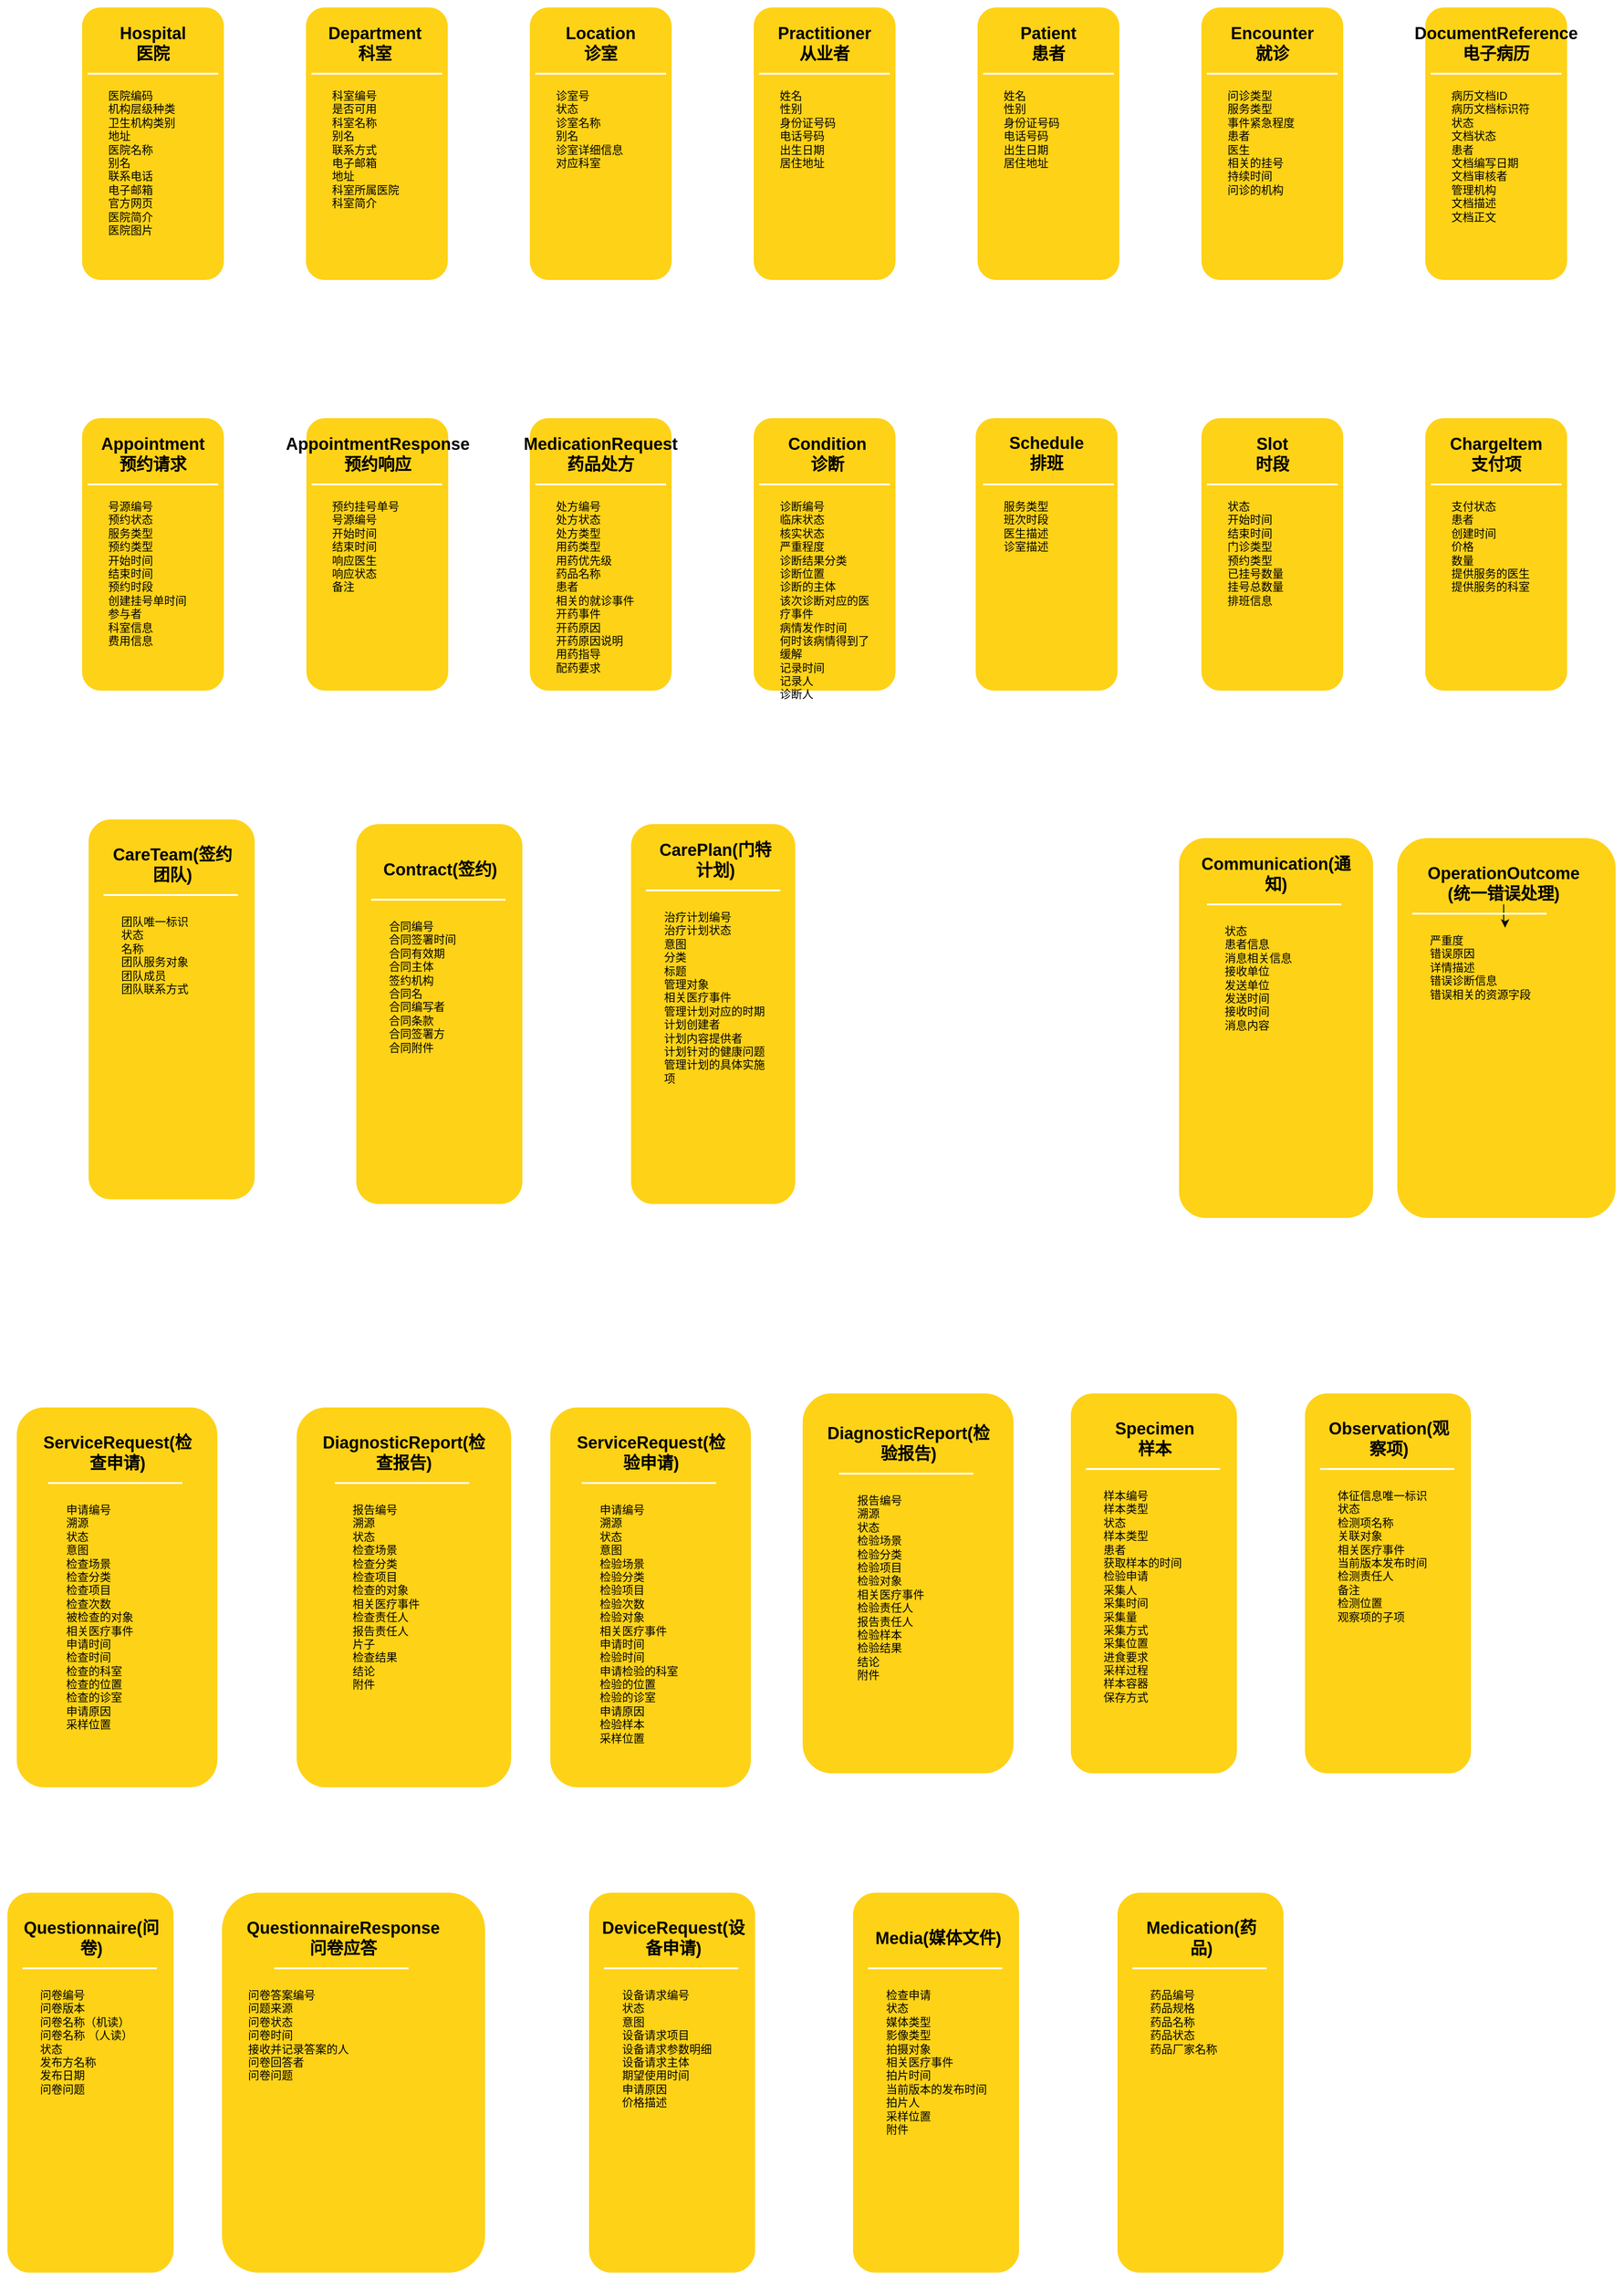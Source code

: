 <mxfile version="15.2.1" type="github">
  <diagram name="Page-1" id="12e1b939-464a-85fe-373e-61e167be1490">
    <mxGraphModel dx="5816.5" dy="1986" grid="1" gridSize="10" guides="1" tooltips="1" connect="1" arrows="1" fold="1" page="1" pageScale="1.5" pageWidth="1169" pageHeight="826" background="none" math="0" shadow="0">
      <root>
        <mxCell id="0" />
        <mxCell id="1" parent="0" />
        <mxCell id="60da8b9f42644d3a-2" value="" style="whiteSpace=wrap;html=1;rounded=1;shadow=0;strokeWidth=8;fontSize=20;align=center;fillColor=#FED217;strokeColor=#FFFFFF;" parent="1" vertex="1">
          <mxGeometry x="1040" y="80" width="160" height="300" as="geometry" />
        </mxCell>
        <mxCell id="60da8b9f42644d3a-3" value="Patient&lt;br&gt;患者" style="text;html=1;strokeColor=none;fillColor=none;align=center;verticalAlign=middle;whiteSpace=wrap;rounded=0;shadow=0;fontSize=18;fontColor=#000000;fontStyle=1" parent="1" vertex="1">
          <mxGeometry x="1050" y="100" width="140" height="45" as="geometry" />
        </mxCell>
        <mxCell id="60da8b9f42644d3a-4" value="姓名&lt;br style=&quot;font-size: 12px;&quot;&gt;性别&lt;br style=&quot;font-size: 12px;&quot;&gt;身份证号码&lt;br style=&quot;font-size: 12px;&quot;&gt;电话号码&lt;br style=&quot;font-size: 12px;&quot;&gt;出生日期&lt;br style=&quot;font-size: 12px;&quot;&gt;居住地址" style="text;html=1;strokeColor=none;fillColor=none;align=left;verticalAlign=top;whiteSpace=wrap;rounded=0;shadow=0;fontSize=12;fontColor=#000000;" parent="1" vertex="1">
          <mxGeometry x="1070" y="165" width="100" height="200" as="geometry" />
        </mxCell>
        <mxCell id="60da8b9f42644d3a-6" value="" style="line;strokeWidth=2;html=1;rounded=0;shadow=0;fontSize=27;align=center;fillColor=none;strokeColor=#FFFFFF;" parent="1" vertex="1">
          <mxGeometry x="1050" y="150" width="140" height="10" as="geometry" />
        </mxCell>
        <mxCell id="zRFbJm7S1wxy6Lh3OuT4-10" value="" style="whiteSpace=wrap;html=1;rounded=1;shadow=0;strokeWidth=8;fontSize=20;align=center;fillColor=#FED217;strokeColor=#FFFFFF;" vertex="1" parent="1">
          <mxGeometry x="800" y="80" width="160" height="300" as="geometry" />
        </mxCell>
        <mxCell id="zRFbJm7S1wxy6Lh3OuT4-12" value="Practitioner&lt;br&gt;从业者" style="text;html=1;strokeColor=none;fillColor=none;align=center;verticalAlign=middle;whiteSpace=wrap;rounded=0;shadow=0;fontSize=18;fontColor=#000000;fontStyle=1" vertex="1" parent="1">
          <mxGeometry x="810" y="100" width="140" height="45" as="geometry" />
        </mxCell>
        <mxCell id="zRFbJm7S1wxy6Lh3OuT4-13" value="姓名&lt;br style=&quot;font-size: 12px;&quot;&gt;性别&lt;br style=&quot;font-size: 12px;&quot;&gt;身份证号码&lt;br style=&quot;font-size: 12px;&quot;&gt;电话号码&lt;br style=&quot;font-size: 12px;&quot;&gt;出生日期&lt;br style=&quot;font-size: 12px;&quot;&gt;居住地址" style="text;html=1;strokeColor=none;fillColor=none;align=left;verticalAlign=top;whiteSpace=wrap;rounded=0;shadow=0;fontSize=12;fontColor=#000000;" vertex="1" parent="1">
          <mxGeometry x="830" y="165" width="100" height="200" as="geometry" />
        </mxCell>
        <mxCell id="zRFbJm7S1wxy6Lh3OuT4-14" value="" style="line;strokeWidth=2;html=1;rounded=0;shadow=0;fontSize=27;align=center;fillColor=none;strokeColor=#FFFFFF;" vertex="1" parent="1">
          <mxGeometry x="810" y="150" width="140" height="10" as="geometry" />
        </mxCell>
        <mxCell id="zRFbJm7S1wxy6Lh3OuT4-16" value="" style="whiteSpace=wrap;html=1;rounded=1;shadow=0;strokeWidth=8;fontSize=20;align=center;fillColor=#FED217;strokeColor=#FFFFFF;" vertex="1" parent="1">
          <mxGeometry x="1280" y="80" width="160" height="300" as="geometry" />
        </mxCell>
        <mxCell id="zRFbJm7S1wxy6Lh3OuT4-18" value="Encounter&lt;br&gt;就诊" style="text;html=1;strokeColor=none;fillColor=none;align=center;verticalAlign=middle;whiteSpace=wrap;rounded=0;shadow=0;fontSize=18;fontColor=#000000;fontStyle=1" vertex="1" parent="1">
          <mxGeometry x="1290" y="100" width="140" height="45" as="geometry" />
        </mxCell>
        <mxCell id="zRFbJm7S1wxy6Lh3OuT4-19" value="问诊类型&lt;br style=&quot;font-size: 12px;&quot;&gt;服务类型&lt;br style=&quot;font-size: 12px;&quot;&gt;事件紧急程度&lt;br style=&quot;font-size: 12px;&quot;&gt;患者&lt;br style=&quot;font-size: 12px;&quot;&gt;医生&lt;br style=&quot;font-size: 12px;&quot;&gt;相关的挂号&lt;br style=&quot;font-size: 12px;&quot;&gt;持续时间&lt;br style=&quot;font-size: 12px;&quot;&gt;问诊的机构" style="text;html=1;strokeColor=none;fillColor=none;align=left;verticalAlign=top;whiteSpace=wrap;rounded=0;shadow=0;fontSize=12;fontColor=#000000;" vertex="1" parent="1">
          <mxGeometry x="1310" y="165" width="100" height="200" as="geometry" />
        </mxCell>
        <mxCell id="zRFbJm7S1wxy6Lh3OuT4-20" value="" style="line;strokeWidth=2;html=1;rounded=0;shadow=0;fontSize=27;align=center;fillColor=none;strokeColor=#FFFFFF;" vertex="1" parent="1">
          <mxGeometry x="1290" y="150" width="140" height="10" as="geometry" />
        </mxCell>
        <mxCell id="zRFbJm7S1wxy6Lh3OuT4-21" value="" style="whiteSpace=wrap;html=1;rounded=1;shadow=0;strokeWidth=8;fontSize=20;align=center;fillColor=#FED217;strokeColor=#FFFFFF;" vertex="1" parent="1">
          <mxGeometry x="560" y="520" width="160" height="300" as="geometry" />
        </mxCell>
        <mxCell id="zRFbJm7S1wxy6Lh3OuT4-23" value="MedicationRequest&lt;br&gt;药品处方" style="text;html=1;strokeColor=none;fillColor=none;align=center;verticalAlign=middle;whiteSpace=wrap;rounded=0;shadow=0;fontSize=18;fontColor=#000000;fontStyle=1" vertex="1" parent="1">
          <mxGeometry x="570" y="540" width="140" height="45" as="geometry" />
        </mxCell>
        <mxCell id="zRFbJm7S1wxy6Lh3OuT4-24" value="处方编号&lt;br style=&quot;font-size: 12px;&quot;&gt;处方状态&lt;br style=&quot;font-size: 12px;&quot;&gt;处方类型&lt;br style=&quot;font-size: 12px;&quot;&gt;用药类型&lt;br style=&quot;font-size: 12px;&quot;&gt;用药优先级&lt;br style=&quot;font-size: 12px;&quot;&gt;药品名称&lt;br style=&quot;font-size: 12px;&quot;&gt;患者&lt;br style=&quot;font-size: 12px;&quot;&gt;相关的就诊事件&lt;br style=&quot;font-size: 12px;&quot;&gt;开药事件&lt;br style=&quot;font-size: 12px;&quot;&gt;开药原因&lt;br style=&quot;font-size: 12px;&quot;&gt;开药原因说明&lt;br style=&quot;font-size: 12px;&quot;&gt;用药指导&lt;br style=&quot;font-size: 12px;&quot;&gt;配药要求" style="text;html=1;strokeColor=none;fillColor=none;align=left;verticalAlign=top;whiteSpace=wrap;rounded=0;shadow=0;fontSize=12;fontColor=#000000;" vertex="1" parent="1">
          <mxGeometry x="590" y="605" width="100" height="200" as="geometry" />
        </mxCell>
        <mxCell id="zRFbJm7S1wxy6Lh3OuT4-25" value="" style="line;strokeWidth=2;html=1;rounded=0;shadow=0;fontSize=27;align=center;fillColor=none;strokeColor=#FFFFFF;" vertex="1" parent="1">
          <mxGeometry x="570" y="590" width="140" height="10" as="geometry" />
        </mxCell>
        <mxCell id="to4YBNBlUao-IPn_FhuO-3" value="" style="whiteSpace=wrap;html=1;rounded=1;shadow=0;strokeWidth=8;fontSize=20;align=center;fillColor=#FED217;strokeColor=#FFFFFF;" vertex="1" parent="1">
          <mxGeometry x="80" y="520" width="160" height="300" as="geometry" />
        </mxCell>
        <mxCell id="zRFbJm7S1wxy6Lh3OuT4-26" value="" style="whiteSpace=wrap;html=1;rounded=1;shadow=0;strokeWidth=8;fontSize=20;align=center;fillColor=#FED217;strokeColor=#FFFFFF;" vertex="1" parent="1">
          <mxGeometry x="1038" y="520" width="160" height="300" as="geometry" />
        </mxCell>
        <mxCell id="to4YBNBlUao-IPn_FhuO-5" value="Appointment&lt;br&gt;预约请求" style="text;html=1;strokeColor=none;fillColor=none;align=center;verticalAlign=middle;whiteSpace=wrap;rounded=0;shadow=0;fontSize=18;fontColor=#000000;fontStyle=1" vertex="1" parent="1">
          <mxGeometry x="90" y="540" width="140" height="45" as="geometry" />
        </mxCell>
        <mxCell id="zRFbJm7S1wxy6Lh3OuT4-28" value="Schedule&lt;br style=&quot;font-size: 18px;&quot;&gt;排班" style="text;html=1;strokeColor=none;fillColor=none;align=center;verticalAlign=middle;whiteSpace=wrap;rounded=0;shadow=0;fontSize=18;fontColor=#000000;fontStyle=1" vertex="1" parent="1">
          <mxGeometry x="1048" y="539" width="140" height="45" as="geometry" />
        </mxCell>
        <mxCell id="to4YBNBlUao-IPn_FhuO-6" value="&lt;div style=&quot;font-size: 12px;&quot;&gt;号源编号&lt;/div&gt;&lt;div style=&quot;font-size: 12px;&quot;&gt;预约状态&lt;/div&gt;&lt;div style=&quot;font-size: 12px;&quot;&gt;服务类型&lt;/div&gt;&lt;div style=&quot;font-size: 12px;&quot;&gt;预约类型&lt;/div&gt;&lt;div style=&quot;font-size: 12px;&quot;&gt;开始时间&lt;/div&gt;&lt;div style=&quot;font-size: 12px;&quot;&gt;结束时间&lt;/div&gt;&lt;div style=&quot;font-size: 12px;&quot;&gt;预约时段&lt;/div&gt;&lt;div style=&quot;font-size: 12px;&quot;&gt;创建挂号单时间&lt;/div&gt;&lt;div style=&quot;font-size: 12px;&quot;&gt;参与者&lt;/div&gt;&lt;div style=&quot;font-size: 12px;&quot;&gt;科室信息&lt;/div&gt;&lt;div style=&quot;font-size: 12px;&quot;&gt;费用信息&lt;/div&gt;" style="text;html=1;strokeColor=none;fillColor=none;align=left;verticalAlign=top;whiteSpace=wrap;rounded=0;shadow=0;fontSize=12;fontColor=#000000;" vertex="1" parent="1">
          <mxGeometry x="110" y="605" width="100" height="200" as="geometry" />
        </mxCell>
        <mxCell id="zRFbJm7S1wxy6Lh3OuT4-29" value="服务类型&lt;br style=&quot;font-size: 12px;&quot;&gt;班次时段&lt;br style=&quot;font-size: 12px;&quot;&gt;医生描述&lt;br style=&quot;font-size: 12px;&quot;&gt;诊室描述" style="text;html=1;strokeColor=none;fillColor=none;align=left;verticalAlign=top;whiteSpace=wrap;rounded=0;shadow=0;fontSize=12;fontColor=#000000;" vertex="1" parent="1">
          <mxGeometry x="1070" y="605" width="100" height="200" as="geometry" />
        </mxCell>
        <mxCell id="to4YBNBlUao-IPn_FhuO-7" value="" style="line;strokeWidth=2;html=1;rounded=0;shadow=0;fontSize=27;align=center;fillColor=none;strokeColor=#FFFFFF;" vertex="1" parent="1">
          <mxGeometry x="90" y="590" width="140" height="10" as="geometry" />
        </mxCell>
        <mxCell id="zRFbJm7S1wxy6Lh3OuT4-30" value="" style="line;strokeWidth=2;html=1;rounded=0;shadow=0;fontSize=27;align=center;fillColor=none;strokeColor=#FFFFFF;" vertex="1" parent="1">
          <mxGeometry x="1050" y="590" width="140" height="10" as="geometry" />
        </mxCell>
        <mxCell id="zRFbJm7S1wxy6Lh3OuT4-31" value="" style="whiteSpace=wrap;html=1;rounded=1;shadow=0;strokeWidth=8;fontSize=20;align=center;fillColor=#FED217;strokeColor=#FFFFFF;" vertex="1" parent="1">
          <mxGeometry x="1520" y="520" width="160" height="300" as="geometry" />
        </mxCell>
        <mxCell id="to4YBNBlUao-IPn_FhuO-16" value="" style="whiteSpace=wrap;html=1;rounded=1;shadow=0;strokeWidth=8;fontSize=20;align=center;fillColor=#FED217;strokeColor=#FFFFFF;" vertex="1" parent="1">
          <mxGeometry x="320.5" y="520" width="160" height="300" as="geometry" />
        </mxCell>
        <mxCell id="zRFbJm7S1wxy6Lh3OuT4-33" value="ChargeItem&lt;br&gt;支付项" style="text;html=1;strokeColor=none;fillColor=none;align=center;verticalAlign=middle;whiteSpace=wrap;rounded=0;shadow=0;fontSize=18;fontColor=#000000;fontStyle=1" vertex="1" parent="1">
          <mxGeometry x="1530" y="540" width="140" height="45" as="geometry" />
        </mxCell>
        <mxCell id="to4YBNBlUao-IPn_FhuO-18" value="AppointmentResponse&lt;br&gt;预约响应" style="text;html=1;strokeColor=none;fillColor=none;align=center;verticalAlign=middle;whiteSpace=wrap;rounded=0;shadow=0;fontSize=18;fontColor=#000000;fontStyle=1" vertex="1" parent="1">
          <mxGeometry x="330.5" y="540" width="140" height="45" as="geometry" />
        </mxCell>
        <mxCell id="zRFbJm7S1wxy6Lh3OuT4-34" value="支付状态&lt;br style=&quot;font-size: 12px;&quot;&gt;患者&lt;br style=&quot;font-size: 12px;&quot;&gt;创建时间&lt;br style=&quot;font-size: 12px;&quot;&gt;价格&lt;br style=&quot;font-size: 12px;&quot;&gt;数量&lt;br style=&quot;font-size: 12px;&quot;&gt;提供服务的医生&lt;br style=&quot;font-size: 12px;&quot;&gt;提供服务的科室" style="text;html=1;strokeColor=none;fillColor=none;align=left;verticalAlign=top;whiteSpace=wrap;rounded=0;shadow=0;fontSize=12;fontColor=#000000;" vertex="1" parent="1">
          <mxGeometry x="1550" y="605" width="100" height="200" as="geometry" />
        </mxCell>
        <mxCell id="to4YBNBlUao-IPn_FhuO-19" value="&lt;div style=&quot;font-size: 12px;&quot;&gt;预约挂号单号&lt;/div&gt;&lt;div style=&quot;font-size: 12px;&quot;&gt;号源编号&lt;/div&gt;&lt;div style=&quot;font-size: 12px;&quot;&gt;开始时间&lt;/div&gt;&lt;div style=&quot;font-size: 12px;&quot;&gt;结束时间&lt;/div&gt;&lt;div style=&quot;font-size: 12px;&quot;&gt;响应医生&lt;/div&gt;&lt;div style=&quot;font-size: 12px;&quot;&gt;响应状态&lt;/div&gt;&lt;div style=&quot;font-size: 12px;&quot;&gt;备注&lt;/div&gt;" style="text;html=1;strokeColor=none;fillColor=none;align=left;verticalAlign=top;whiteSpace=wrap;rounded=0;shadow=0;fontSize=12;fontColor=#000000;" vertex="1" parent="1">
          <mxGeometry x="350" y="605" width="100" height="200" as="geometry" />
        </mxCell>
        <mxCell id="zRFbJm7S1wxy6Lh3OuT4-35" value="" style="line;strokeWidth=2;html=1;rounded=0;shadow=0;fontSize=27;align=center;fillColor=none;strokeColor=#FFFFFF;" vertex="1" parent="1">
          <mxGeometry x="1530" y="590" width="140" height="10" as="geometry" />
        </mxCell>
        <mxCell id="to4YBNBlUao-IPn_FhuO-20" value="" style="line;strokeWidth=2;html=1;rounded=0;shadow=0;fontSize=27;align=center;fillColor=none;strokeColor=#FFFFFF;" vertex="1" parent="1">
          <mxGeometry x="330" y="590" width="140" height="10" as="geometry" />
        </mxCell>
        <mxCell id="zRFbJm7S1wxy6Lh3OuT4-36" value="" style="whiteSpace=wrap;html=1;rounded=1;shadow=0;strokeWidth=8;fontSize=20;align=center;fillColor=#FED217;strokeColor=#FFFFFF;" vertex="1" parent="1">
          <mxGeometry x="1280" y="520" width="160" height="300" as="geometry" />
        </mxCell>
        <mxCell id="to4YBNBlUao-IPn_FhuO-21" value="" style="whiteSpace=wrap;html=1;rounded=1;shadow=0;strokeWidth=8;fontSize=20;align=center;fillColor=#FED217;strokeColor=#FFFFFF;" vertex="1" parent="1">
          <mxGeometry x="668.5" y="955" width="184" height="415" as="geometry" />
        </mxCell>
        <mxCell id="zRFbJm7S1wxy6Lh3OuT4-38" value="Slot&lt;br style=&quot;font-size: 18px;&quot;&gt;时段" style="text;html=1;strokeColor=none;fillColor=none;align=center;verticalAlign=middle;whiteSpace=wrap;rounded=0;shadow=0;fontSize=18;fontColor=#000000;fontStyle=1" vertex="1" parent="1">
          <mxGeometry x="1290" y="540" width="140" height="45" as="geometry" />
        </mxCell>
        <mxCell id="to4YBNBlUao-IPn_FhuO-23" value="CarePlan(门特计划)" style="text;html=1;strokeColor=none;fillColor=none;align=center;verticalAlign=middle;whiteSpace=wrap;rounded=0;shadow=0;fontSize=18;fontColor=#000000;fontStyle=1" vertex="1" parent="1">
          <mxGeometry x="692.5" y="975" width="140" height="45" as="geometry" />
        </mxCell>
        <mxCell id="zRFbJm7S1wxy6Lh3OuT4-39" value="状态&lt;br style=&quot;font-size: 12px;&quot;&gt;开始时间&lt;br style=&quot;font-size: 12px;&quot;&gt;结束时间&lt;br style=&quot;font-size: 12px;&quot;&gt;门诊类型&lt;br style=&quot;font-size: 12px;&quot;&gt;预约类型&lt;br style=&quot;font-size: 12px;&quot;&gt;已挂号数量&lt;br style=&quot;font-size: 12px;&quot;&gt;挂号总数量&lt;br style=&quot;font-size: 12px;&quot;&gt;排班信息&lt;br style=&quot;font-size: 12px;&quot;&gt;" style="text;html=1;strokeColor=none;fillColor=none;align=left;verticalAlign=top;whiteSpace=wrap;rounded=0;shadow=0;fontSize=12;fontColor=#000000;" vertex="1" parent="1">
          <mxGeometry x="1310" y="605" width="100" height="200" as="geometry" />
        </mxCell>
        <mxCell id="to4YBNBlUao-IPn_FhuO-24" value="&lt;div style=&quot;font-size: 12px;&quot;&gt;治疗计划编号&lt;/div&gt;&lt;div style=&quot;font-size: 12px;&quot;&gt;治疗计划状态&lt;/div&gt;&lt;div style=&quot;font-size: 12px;&quot;&gt;意图&lt;/div&gt;&lt;div style=&quot;font-size: 12px;&quot;&gt;分类&lt;/div&gt;&lt;div style=&quot;font-size: 12px;&quot;&gt;标题&lt;/div&gt;&lt;div style=&quot;font-size: 12px;&quot;&gt;管理对象&lt;/div&gt;&lt;div style=&quot;font-size: 12px;&quot;&gt;相关医疗事件&lt;/div&gt;&lt;div style=&quot;font-size: 12px;&quot;&gt;管理计划对应的时期&lt;/div&gt;&lt;div style=&quot;font-size: 12px;&quot;&gt;计划创建者&lt;/div&gt;&lt;div style=&quot;font-size: 12px;&quot;&gt;计划内容提供者&lt;/div&gt;&lt;div style=&quot;font-size: 12px;&quot;&gt;计划针对的健康问题&lt;/div&gt;&lt;div style=&quot;font-size: 12px;&quot;&gt;管理计划的具体实施项&lt;/div&gt;&lt;div style=&quot;font-size: 12px;&quot;&gt;&lt;br style=&quot;font-size: 12px;&quot;&gt;&lt;/div&gt;" style="text;html=1;strokeColor=none;fillColor=none;align=left;verticalAlign=top;whiteSpace=wrap;rounded=0;shadow=0;fontSize=12;fontColor=#000000;" vertex="1" parent="1">
          <mxGeometry x="705.5" y="1045" width="110" height="300" as="geometry" />
        </mxCell>
        <mxCell id="zRFbJm7S1wxy6Lh3OuT4-40" value="" style="line;strokeWidth=2;html=1;rounded=0;shadow=0;fontSize=27;align=center;fillColor=none;strokeColor=#FFFFFF;" vertex="1" parent="1">
          <mxGeometry x="1290" y="590" width="140" height="10" as="geometry" />
        </mxCell>
        <mxCell id="to4YBNBlUao-IPn_FhuO-25" value="" style="line;strokeWidth=2;html=1;rounded=0;shadow=0;fontSize=27;align=center;fillColor=none;strokeColor=#FFFFFF;" vertex="1" parent="1">
          <mxGeometry x="688.5" y="1025" width="144" height="10" as="geometry" />
        </mxCell>
        <mxCell id="to4YBNBlUao-IPn_FhuO-26" value="" style="whiteSpace=wrap;html=1;rounded=1;shadow=0;strokeWidth=8;fontSize=20;align=center;fillColor=#FED217;strokeColor=#FFFFFF;" vertex="1" parent="1">
          <mxGeometry x="1256" y="970" width="216" height="415" as="geometry" />
        </mxCell>
        <mxCell id="to4YBNBlUao-IPn_FhuO-28" value="Communication(通知)" style="text;html=1;strokeColor=none;fillColor=none;align=center;verticalAlign=middle;whiteSpace=wrap;rounded=0;shadow=0;fontSize=18;fontColor=#000000;fontStyle=1" vertex="1" parent="1">
          <mxGeometry x="1294" y="990" width="140" height="45" as="geometry" />
        </mxCell>
        <mxCell id="to4YBNBlUao-IPn_FhuO-29" value="&lt;div style=&quot;font-size: 12px;&quot;&gt;状态&lt;/div&gt;&lt;div style=&quot;font-size: 12px;&quot;&gt;患者信息&lt;/div&gt;&lt;div style=&quot;font-size: 12px;&quot;&gt;消息相关信息&lt;/div&gt;&lt;div style=&quot;font-size: 12px;&quot;&gt;接收单位&lt;/div&gt;&lt;div style=&quot;font-size: 12px;&quot;&gt;发送单位&lt;/div&gt;&lt;div style=&quot;font-size: 12px;&quot;&gt;发送时间&lt;/div&gt;&lt;div style=&quot;font-size: 12px;&quot;&gt;接收时间&lt;/div&gt;&lt;div style=&quot;font-size: 12px;&quot;&gt;消息内容&lt;/div&gt;" style="text;html=1;strokeColor=none;fillColor=none;align=left;verticalAlign=top;whiteSpace=wrap;rounded=0;shadow=0;fontSize=12;fontColor=#000000;" vertex="1" parent="1">
          <mxGeometry x="1307" y="1060" width="110" height="300" as="geometry" />
        </mxCell>
        <mxCell id="to4YBNBlUao-IPn_FhuO-30" value="" style="line;strokeWidth=2;html=1;rounded=0;shadow=0;fontSize=27;align=center;fillColor=none;strokeColor=#FFFFFF;" vertex="1" parent="1">
          <mxGeometry x="1290" y="1040" width="144" height="10" as="geometry" />
        </mxCell>
        <mxCell id="zRFbJm7S1wxy6Lh3OuT4-61" value="" style="whiteSpace=wrap;html=1;rounded=1;shadow=0;strokeWidth=8;fontSize=20;align=center;fillColor=#FED217;strokeColor=#FFFFFF;" vertex="1" parent="1">
          <mxGeometry x="80" y="80" width="160" height="300" as="geometry" />
        </mxCell>
        <mxCell id="to4YBNBlUao-IPn_FhuO-31" value="" style="whiteSpace=wrap;html=1;rounded=1;shadow=0;strokeWidth=8;fontSize=20;align=center;fillColor=#FED217;strokeColor=#FFFFFF;" vertex="1" parent="1">
          <mxGeometry x="800" y="520" width="160" height="300" as="geometry" />
        </mxCell>
        <mxCell id="zRFbJm7S1wxy6Lh3OuT4-63" value="Hospital&lt;br&gt;医院" style="text;html=1;strokeColor=none;fillColor=none;align=center;verticalAlign=middle;whiteSpace=wrap;rounded=0;shadow=0;fontSize=18;fontColor=#000000;fontStyle=1" vertex="1" parent="1">
          <mxGeometry x="90" y="100" width="140" height="45" as="geometry" />
        </mxCell>
        <mxCell id="to4YBNBlUao-IPn_FhuO-33" value="Condition&lt;br style=&quot;font-size: 18px;&quot;&gt;诊断" style="text;html=1;strokeColor=none;fillColor=none;align=center;verticalAlign=middle;whiteSpace=wrap;rounded=0;shadow=0;fontSize=18;fontColor=#000000;fontStyle=1" vertex="1" parent="1">
          <mxGeometry x="813" y="540" width="140" height="45" as="geometry" />
        </mxCell>
        <mxCell id="zRFbJm7S1wxy6Lh3OuT4-64" value="医院编码&lt;br style=&quot;font-size: 12px;&quot;&gt;机构层级种类&lt;br style=&quot;font-size: 12px;&quot;&gt;卫生机构类别&lt;br style=&quot;font-size: 12px;&quot;&gt;地址&lt;br style=&quot;font-size: 12px;&quot;&gt;医院名称&lt;br style=&quot;font-size: 12px;&quot;&gt;别名&lt;br style=&quot;font-size: 12px;&quot;&gt;联系电话&lt;br style=&quot;font-size: 12px;&quot;&gt;电子邮箱&lt;br style=&quot;font-size: 12px;&quot;&gt;官方网页&lt;br style=&quot;font-size: 12px;&quot;&gt;医院简介&lt;br style=&quot;font-size: 12px;&quot;&gt;医院图片" style="text;html=1;strokeColor=none;fillColor=none;align=left;verticalAlign=top;whiteSpace=wrap;rounded=0;shadow=0;fontSize=12;fontColor=#000000;" vertex="1" parent="1">
          <mxGeometry x="110" y="165" width="100" height="200" as="geometry" />
        </mxCell>
        <mxCell id="to4YBNBlUao-IPn_FhuO-34" value="&lt;div style=&quot;font-size: 12px;&quot;&gt;诊断编号&lt;/div&gt;&lt;div style=&quot;font-size: 12px;&quot;&gt;临床状态&lt;/div&gt;&lt;div style=&quot;font-size: 12px;&quot;&gt;核实状态&lt;/div&gt;&lt;div style=&quot;font-size: 12px;&quot;&gt;严重程度&lt;/div&gt;&lt;div style=&quot;font-size: 12px;&quot;&gt;诊断结果分类&lt;/div&gt;&lt;div style=&quot;font-size: 12px;&quot;&gt;诊断位置&lt;/div&gt;&lt;div style=&quot;font-size: 12px;&quot;&gt;诊断的主体&lt;/div&gt;&lt;div style=&quot;font-size: 12px;&quot;&gt;该次诊断对应的医疗事件&lt;/div&gt;&lt;div style=&quot;font-size: 12px;&quot;&gt;病情发作时间&lt;/div&gt;&lt;div style=&quot;font-size: 12px;&quot;&gt;何时该病情得到了缓解&lt;/div&gt;&lt;div style=&quot;font-size: 12px;&quot;&gt;记录时间&lt;/div&gt;&lt;div style=&quot;font-size: 12px;&quot;&gt;记录人&lt;/div&gt;&lt;div style=&quot;font-size: 12px;&quot;&gt;诊断人&lt;/div&gt;&lt;div style=&quot;font-size: 12px;&quot;&gt;&lt;br style=&quot;font-size: 12px;&quot;&gt;&lt;/div&gt;" style="text;html=1;strokeColor=none;fillColor=none;align=left;verticalAlign=top;whiteSpace=wrap;rounded=0;shadow=0;fontSize=12;fontColor=#000000;" vertex="1" parent="1">
          <mxGeometry x="830" y="605" width="100" height="200" as="geometry" />
        </mxCell>
        <mxCell id="zRFbJm7S1wxy6Lh3OuT4-65" value="" style="line;strokeWidth=2;html=1;rounded=0;shadow=0;fontSize=27;align=center;fillColor=none;strokeColor=#FFFFFF;" vertex="1" parent="1">
          <mxGeometry x="90" y="150" width="140" height="10" as="geometry" />
        </mxCell>
        <mxCell id="to4YBNBlUao-IPn_FhuO-35" value="" style="line;strokeWidth=2;html=1;rounded=0;shadow=0;fontSize=27;align=center;fillColor=none;strokeColor=#FFFFFF;" vertex="1" parent="1">
          <mxGeometry x="810" y="590" width="140" height="10" as="geometry" />
        </mxCell>
        <mxCell id="zRFbJm7S1wxy6Lh3OuT4-66" value="" style="whiteSpace=wrap;html=1;rounded=1;shadow=0;strokeWidth=8;fontSize=20;align=center;fillColor=#FED217;strokeColor=#FFFFFF;" vertex="1" parent="1">
          <mxGeometry x="1140" y="1565" width="186" height="415" as="geometry" />
        </mxCell>
        <mxCell id="zRFbJm7S1wxy6Lh3OuT4-68" value="Specimen&lt;br&gt;样本" style="text;html=1;strokeColor=none;fillColor=none;align=center;verticalAlign=middle;whiteSpace=wrap;rounded=0;shadow=0;fontSize=18;fontColor=#000000;fontStyle=1" vertex="1" parent="1">
          <mxGeometry x="1164" y="1595" width="140" height="45" as="geometry" />
        </mxCell>
        <mxCell id="zRFbJm7S1wxy6Lh3OuT4-69" value="样本编号&lt;br style=&quot;font-size: 12px;&quot;&gt;样本类型&lt;br style=&quot;font-size: 12px;&quot;&gt;状态&lt;br style=&quot;font-size: 12px;&quot;&gt;样本类型&lt;br style=&quot;font-size: 12px;&quot;&gt;患者&lt;br style=&quot;font-size: 12px;&quot;&gt;获取样本的时间&lt;br style=&quot;font-size: 12px;&quot;&gt;检验申请&lt;br style=&quot;font-size: 12px;&quot;&gt;采集人&lt;br style=&quot;font-size: 12px;&quot;&gt;采集时间&lt;br style=&quot;font-size: 12px;&quot;&gt;采集量&lt;br style=&quot;font-size: 12px;&quot;&gt;采集方式&lt;br style=&quot;font-size: 12px;&quot;&gt;采集位置&lt;br style=&quot;font-size: 12px;&quot;&gt;进食要求&lt;br style=&quot;font-size: 12px;&quot;&gt;采样过程&lt;br style=&quot;font-size: 12px;&quot;&gt;样本容器&lt;br style=&quot;font-size: 12px;&quot;&gt;保存方式&lt;br style=&quot;font-size: 12px;&quot;&gt;" style="text;html=1;strokeColor=none;fillColor=none;align=left;verticalAlign=top;whiteSpace=wrap;rounded=0;shadow=0;fontSize=12;fontColor=#000000;" vertex="1" parent="1">
          <mxGeometry x="1177" y="1665" width="110" height="300" as="geometry" />
        </mxCell>
        <mxCell id="zRFbJm7S1wxy6Lh3OuT4-70" value="" style="line;strokeWidth=2;html=1;rounded=0;shadow=0;fontSize=27;align=center;fillColor=none;strokeColor=#FFFFFF;" vertex="1" parent="1">
          <mxGeometry x="1160" y="1645" width="144" height="10" as="geometry" />
        </mxCell>
        <mxCell id="zRFbJm7S1wxy6Lh3OuT4-71" value="" style="whiteSpace=wrap;html=1;rounded=1;shadow=0;strokeWidth=8;fontSize=20;align=center;fillColor=#FED217;strokeColor=#FFFFFF;" vertex="1" parent="1">
          <mxGeometry x="310" y="1580" width="238" height="415" as="geometry" />
        </mxCell>
        <mxCell id="zRFbJm7S1wxy6Lh3OuT4-73" value="DiagnosticReport(检查报告)" style="text;html=1;strokeColor=none;fillColor=none;align=center;verticalAlign=middle;whiteSpace=wrap;rounded=0;shadow=0;fontSize=18;fontColor=#000000;fontStyle=1" vertex="1" parent="1">
          <mxGeometry x="359" y="1610" width="140" height="45" as="geometry" />
        </mxCell>
        <mxCell id="zRFbJm7S1wxy6Lh3OuT4-74" value="&lt;div style=&quot;font-size: 12px;&quot;&gt;报告编号&lt;/div&gt;&lt;div style=&quot;font-size: 12px;&quot;&gt;溯源&lt;/div&gt;&lt;div style=&quot;font-size: 12px;&quot;&gt;状态&lt;/div&gt;&lt;div style=&quot;font-size: 12px;&quot;&gt;检查场景&lt;/div&gt;&lt;div style=&quot;font-size: 12px;&quot;&gt;检查分类&lt;/div&gt;&lt;div style=&quot;font-size: 12px;&quot;&gt;检查项目&lt;/div&gt;&lt;div style=&quot;font-size: 12px;&quot;&gt;检查的对象&lt;/div&gt;&lt;div style=&quot;font-size: 12px;&quot;&gt;相关医疗事件&lt;/div&gt;&lt;div style=&quot;font-size: 12px;&quot;&gt;检查责任人&lt;/div&gt;&lt;div style=&quot;font-size: 12px;&quot;&gt;报告责任人&lt;/div&gt;&lt;div style=&quot;font-size: 12px;&quot;&gt;片子&lt;/div&gt;&lt;div style=&quot;font-size: 12px;&quot;&gt;检查结果&lt;/div&gt;&lt;div style=&quot;font-size: 12px;&quot;&gt;结论&lt;/div&gt;&lt;div style=&quot;font-size: 12px;&quot;&gt;附件&lt;/div&gt;" style="text;html=1;strokeColor=none;fillColor=none;align=left;verticalAlign=top;whiteSpace=wrap;rounded=0;shadow=0;fontSize=12;fontColor=#000000;" vertex="1" parent="1">
          <mxGeometry x="372" y="1680" width="110" height="300" as="geometry" />
        </mxCell>
        <mxCell id="zRFbJm7S1wxy6Lh3OuT4-75" value="" style="line;strokeWidth=2;html=1;rounded=0;shadow=0;fontSize=27;align=center;fillColor=none;strokeColor=#FFFFFF;" vertex="1" parent="1">
          <mxGeometry x="355" y="1660" width="144" height="10" as="geometry" />
        </mxCell>
        <mxCell id="to4YBNBlUao-IPn_FhuO-36" value="" style="whiteSpace=wrap;html=1;rounded=1;shadow=0;strokeWidth=8;fontSize=20;align=center;fillColor=#FED217;strokeColor=#FFFFFF;" vertex="1" parent="1">
          <mxGeometry x="560" y="80" width="160" height="300" as="geometry" />
        </mxCell>
        <mxCell id="to4YBNBlUao-IPn_FhuO-38" value="Location&lt;br&gt;诊室" style="text;html=1;strokeColor=none;fillColor=none;align=center;verticalAlign=middle;whiteSpace=wrap;rounded=0;shadow=0;fontSize=18;fontColor=#000000;fontStyle=1" vertex="1" parent="1">
          <mxGeometry x="570" y="100" width="140" height="45" as="geometry" />
        </mxCell>
        <mxCell id="to4YBNBlUao-IPn_FhuO-39" value="&lt;div style=&quot;font-size: 12px;&quot;&gt;诊室号&lt;/div&gt;&lt;div style=&quot;font-size: 12px;&quot;&gt;状态&lt;/div&gt;&lt;div style=&quot;font-size: 12px;&quot;&gt;诊室名称&lt;/div&gt;&lt;div style=&quot;font-size: 12px;&quot;&gt;别名&lt;/div&gt;&lt;div style=&quot;font-size: 12px;&quot;&gt;诊室详细信息&lt;/div&gt;&lt;div style=&quot;font-size: 12px;&quot;&gt;对应科室&lt;/div&gt;" style="text;html=1;strokeColor=none;fillColor=none;align=left;verticalAlign=top;whiteSpace=wrap;rounded=0;shadow=0;fontSize=12;fontColor=#000000;" vertex="1" parent="1">
          <mxGeometry x="590" y="165" width="100" height="200" as="geometry" />
        </mxCell>
        <mxCell id="to4YBNBlUao-IPn_FhuO-56" value="" style="whiteSpace=wrap;html=1;rounded=1;shadow=0;strokeWidth=8;fontSize=20;align=center;fillColor=#FED217;strokeColor=#FFFFFF;" vertex="1" parent="1">
          <mxGeometry x="320" y="80" width="160" height="300" as="geometry" />
        </mxCell>
        <mxCell id="to4YBNBlUao-IPn_FhuO-58" value="Department&lt;br&gt;科室" style="text;html=1;strokeColor=none;fillColor=none;align=center;verticalAlign=middle;whiteSpace=wrap;rounded=0;shadow=0;fontSize=18;fontColor=#000000;fontStyle=1" vertex="1" parent="1">
          <mxGeometry x="328" y="100" width="140" height="45" as="geometry" />
        </mxCell>
        <mxCell id="to4YBNBlUao-IPn_FhuO-59" value="&lt;div style=&quot;font-size: 12px;&quot;&gt;科室编号&lt;/div&gt;&lt;div style=&quot;font-size: 12px;&quot;&gt;是否可用&lt;/div&gt;&lt;div style=&quot;font-size: 12px;&quot;&gt;科室名称&lt;/div&gt;&lt;div style=&quot;font-size: 12px;&quot;&gt;别名&lt;/div&gt;&lt;div style=&quot;font-size: 12px;&quot;&gt;联系方式&lt;/div&gt;&lt;div style=&quot;font-size: 12px;&quot;&gt;电子邮箱&lt;/div&gt;&lt;div style=&quot;font-size: 12px;&quot;&gt;地址&lt;/div&gt;&lt;div style=&quot;font-size: 12px;&quot;&gt;科室所属医院&lt;/div&gt;&lt;div style=&quot;font-size: 12px;&quot;&gt;科室简介&lt;/div&gt;" style="text;html=1;strokeColor=none;fillColor=none;align=left;verticalAlign=top;whiteSpace=wrap;rounded=0;shadow=0;fontSize=12;fontColor=#000000;" vertex="1" parent="1">
          <mxGeometry x="350" y="165" width="100" height="200" as="geometry" />
        </mxCell>
        <mxCell id="to4YBNBlUao-IPn_FhuO-60" value="" style="line;strokeWidth=2;html=1;rounded=0;shadow=0;fontSize=27;align=center;fillColor=none;strokeColor=#FFFFFF;" vertex="1" parent="1">
          <mxGeometry x="330" y="150" width="140" height="10" as="geometry" />
        </mxCell>
        <mxCell id="to4YBNBlUao-IPn_FhuO-61" value="" style="whiteSpace=wrap;html=1;rounded=1;shadow=0;strokeWidth=8;fontSize=20;align=center;fillColor=#FED217;strokeColor=#FFFFFF;" vertex="1" parent="1">
          <mxGeometry x="374" y="955" width="186" height="415" as="geometry" />
        </mxCell>
        <mxCell id="to4YBNBlUao-IPn_FhuO-63" value="Contract(签约)" style="text;html=1;strokeColor=none;fillColor=none;align=center;verticalAlign=middle;whiteSpace=wrap;rounded=0;shadow=0;fontSize=18;fontColor=#000000;fontStyle=1" vertex="1" parent="1">
          <mxGeometry x="398" y="985" width="140" height="45" as="geometry" />
        </mxCell>
        <mxCell id="to4YBNBlUao-IPn_FhuO-64" value="&lt;div style=&quot;font-size: 12px;&quot;&gt;合同编号&lt;/div&gt;&lt;div style=&quot;font-size: 12px;&quot;&gt;合同签署时间&lt;/div&gt;&lt;div style=&quot;font-size: 12px;&quot;&gt;合同有效期&lt;/div&gt;&lt;div style=&quot;font-size: 12px;&quot;&gt;合同主体&lt;/div&gt;&lt;div style=&quot;font-size: 12px;&quot;&gt;签约机构&lt;/div&gt;&lt;div style=&quot;font-size: 12px;&quot;&gt;合同名&lt;/div&gt;&lt;div style=&quot;font-size: 12px;&quot;&gt;合同编写者&lt;/div&gt;&lt;div style=&quot;font-size: 12px;&quot;&gt;合同条款&lt;/div&gt;&lt;div style=&quot;font-size: 12px;&quot;&gt;合同签署方&lt;/div&gt;&lt;div style=&quot;font-size: 12px;&quot;&gt;合同附件&lt;/div&gt;" style="text;html=1;strokeColor=none;fillColor=none;align=left;verticalAlign=top;whiteSpace=wrap;rounded=0;shadow=0;fontSize=12;fontColor=#000000;" vertex="1" parent="1">
          <mxGeometry x="411" y="1055" width="110" height="300" as="geometry" />
        </mxCell>
        <mxCell id="to4YBNBlUao-IPn_FhuO-65" value="" style="line;strokeWidth=2;html=1;rounded=0;shadow=0;fontSize=27;align=center;fillColor=none;strokeColor=#FFFFFF;" vertex="1" parent="1">
          <mxGeometry x="394" y="1035" width="144" height="10" as="geometry" />
        </mxCell>
        <mxCell id="to4YBNBlUao-IPn_FhuO-66" value="" style="whiteSpace=wrap;html=1;rounded=1;shadow=0;strokeWidth=8;fontSize=20;align=center;fillColor=#FED217;strokeColor=#FFFFFF;" vertex="1" parent="1">
          <mxGeometry x="87" y="950" width="186" height="415" as="geometry" />
        </mxCell>
        <mxCell id="to4YBNBlUao-IPn_FhuO-68" value="CareTeam(签约团队)" style="text;html=1;strokeColor=none;fillColor=none;align=center;verticalAlign=middle;whiteSpace=wrap;rounded=0;shadow=0;fontSize=18;fontColor=#000000;fontStyle=1" vertex="1" parent="1">
          <mxGeometry x="111" y="980" width="140" height="45" as="geometry" />
        </mxCell>
        <mxCell id="to4YBNBlUao-IPn_FhuO-69" value="&lt;div style=&quot;font-size: 12px;&quot;&gt;团队唯一标识&lt;/div&gt;&lt;div style=&quot;font-size: 12px;&quot;&gt;状态&lt;/div&gt;&lt;div style=&quot;font-size: 12px;&quot;&gt;名称&lt;/div&gt;&lt;div style=&quot;font-size: 12px;&quot;&gt;团队服务对象&lt;/div&gt;&lt;div style=&quot;font-size: 12px;&quot;&gt;团队成员&lt;/div&gt;&lt;div style=&quot;font-size: 12px;&quot;&gt;团队联系方式&lt;/div&gt;" style="text;html=1;strokeColor=none;fillColor=none;align=left;verticalAlign=top;whiteSpace=wrap;rounded=0;shadow=0;fontSize=12;fontColor=#000000;" vertex="1" parent="1">
          <mxGeometry x="124" y="1050" width="110" height="300" as="geometry" />
        </mxCell>
        <mxCell id="to4YBNBlUao-IPn_FhuO-70" value="" style="line;strokeWidth=2;html=1;rounded=0;shadow=0;fontSize=27;align=center;fillColor=none;strokeColor=#FFFFFF;" vertex="1" parent="1">
          <mxGeometry x="107" y="1030" width="144" height="10" as="geometry" />
        </mxCell>
        <mxCell id="to4YBNBlUao-IPn_FhuO-71" value="" style="whiteSpace=wrap;html=1;rounded=1;shadow=0;strokeWidth=8;fontSize=20;align=center;fillColor=#FED217;strokeColor=#FFFFFF;" vertex="1" parent="1">
          <mxGeometry x="1391" y="1565" width="186" height="415" as="geometry" />
        </mxCell>
        <mxCell id="to4YBNBlUao-IPn_FhuO-73" value="Observation(观察项)" style="text;html=1;strokeColor=none;fillColor=none;align=center;verticalAlign=middle;whiteSpace=wrap;rounded=0;shadow=0;fontSize=18;fontColor=#000000;fontStyle=1" vertex="1" parent="1">
          <mxGeometry x="1415" y="1595" width="140" height="45" as="geometry" />
        </mxCell>
        <mxCell id="to4YBNBlUao-IPn_FhuO-74" value="&lt;div style=&quot;font-size: 12px;&quot;&gt;体征信息唯一标识&lt;/div&gt;&lt;div style=&quot;font-size: 12px;&quot;&gt;状态&lt;/div&gt;&lt;div style=&quot;font-size: 12px;&quot;&gt;检测项名称&lt;/div&gt;&lt;div style=&quot;font-size: 12px;&quot;&gt;关联对象&lt;/div&gt;&lt;div style=&quot;font-size: 12px;&quot;&gt;相关医疗事件&lt;/div&gt;&lt;div style=&quot;font-size: 12px;&quot;&gt;当前版本发布时间&lt;/div&gt;&lt;div style=&quot;font-size: 12px;&quot;&gt;检测责任人&lt;/div&gt;&lt;div style=&quot;font-size: 12px;&quot;&gt;备注&lt;/div&gt;&lt;div style=&quot;font-size: 12px;&quot;&gt;检测位置&lt;/div&gt;&lt;div style=&quot;font-size: 12px;&quot;&gt;观察项的子项&lt;/div&gt;&lt;div style=&quot;font-size: 12px;&quot;&gt;&lt;br style=&quot;font-size: 12px;&quot;&gt;&lt;/div&gt;" style="text;html=1;strokeColor=none;fillColor=none;align=left;verticalAlign=top;whiteSpace=wrap;rounded=0;shadow=0;fontSize=12;fontColor=#000000;" vertex="1" parent="1">
          <mxGeometry x="1428" y="1665" width="110" height="300" as="geometry" />
        </mxCell>
        <mxCell id="to4YBNBlUao-IPn_FhuO-75" value="" style="line;strokeWidth=2;html=1;rounded=0;shadow=0;fontSize=27;align=center;fillColor=none;strokeColor=#FFFFFF;" vertex="1" parent="1">
          <mxGeometry x="1411" y="1645" width="144" height="10" as="geometry" />
        </mxCell>
        <mxCell id="to4YBNBlUao-IPn_FhuO-76" value="" style="whiteSpace=wrap;html=1;rounded=1;shadow=0;strokeWidth=8;fontSize=20;align=center;fillColor=#FED217;strokeColor=#FFFFFF;" vertex="1" parent="1">
          <mxGeometry x="1520" y="80" width="160" height="300" as="geometry" />
        </mxCell>
        <mxCell id="to4YBNBlUao-IPn_FhuO-78" value="DocumentReference&lt;br&gt;电子病历" style="text;html=1;strokeColor=none;fillColor=none;align=center;verticalAlign=middle;whiteSpace=wrap;rounded=0;shadow=0;fontSize=18;fontColor=#000000;fontStyle=1" vertex="1" parent="1">
          <mxGeometry x="1530" y="100" width="140" height="45" as="geometry" />
        </mxCell>
        <mxCell id="to4YBNBlUao-IPn_FhuO-79" value="&lt;div style=&quot;font-size: 12px;&quot;&gt;&lt;div style=&quot;font-size: 12px;&quot;&gt;病历文档ID&lt;/div&gt;&lt;div style=&quot;font-size: 12px;&quot;&gt;病历文档标识符&lt;/div&gt;&lt;div style=&quot;font-size: 12px;&quot;&gt;状态&lt;/div&gt;&lt;div style=&quot;font-size: 12px;&quot;&gt;文档状态&lt;/div&gt;&lt;div style=&quot;font-size: 12px;&quot;&gt;患者&lt;/div&gt;&lt;div style=&quot;font-size: 12px;&quot;&gt;文档编写日期&lt;/div&gt;&lt;div style=&quot;font-size: 12px;&quot;&gt;文档审核者&lt;/div&gt;&lt;div style=&quot;font-size: 12px;&quot;&gt;管理机构&lt;/div&gt;&lt;div style=&quot;font-size: 12px;&quot;&gt;文档描述&lt;/div&gt;&lt;div style=&quot;font-size: 12px;&quot;&gt;文档正文&lt;/div&gt;&lt;/div&gt;" style="text;html=1;strokeColor=none;fillColor=none;align=left;verticalAlign=top;whiteSpace=wrap;rounded=0;shadow=0;fontSize=12;fontColor=#000000;" vertex="1" parent="1">
          <mxGeometry x="1550" y="165" width="100" height="200" as="geometry" />
        </mxCell>
        <mxCell id="to4YBNBlUao-IPn_FhuO-80" value="" style="line;strokeWidth=2;html=1;rounded=0;shadow=0;fontSize=27;align=center;fillColor=none;strokeColor=#FFFFFF;" vertex="1" parent="1">
          <mxGeometry x="1530" y="150" width="140" height="10" as="geometry" />
        </mxCell>
        <mxCell id="to4YBNBlUao-IPn_FhuO-89" value="" style="whiteSpace=wrap;html=1;rounded=1;shadow=0;strokeWidth=8;fontSize=20;align=center;fillColor=#FED217;strokeColor=#FFFFFF;" vertex="1" parent="1">
          <mxGeometry x="582" y="1580" width="223" height="415" as="geometry" />
        </mxCell>
        <mxCell id="to4YBNBlUao-IPn_FhuO-91" value="ServiceRequest(检验申请)" style="text;html=1;strokeColor=none;fillColor=none;align=center;verticalAlign=middle;whiteSpace=wrap;rounded=0;shadow=0;fontSize=18;fontColor=#000000;fontStyle=1" vertex="1" parent="1">
          <mxGeometry x="623.5" y="1610" width="140" height="45" as="geometry" />
        </mxCell>
        <mxCell id="to4YBNBlUao-IPn_FhuO-92" value="&lt;div style=&quot;font-size: 12px;&quot;&gt;&lt;div style=&quot;font-size: 12px;&quot;&gt;申请编号&lt;/div&gt;&lt;div style=&quot;font-size: 12px;&quot;&gt;溯源&lt;/div&gt;&lt;div style=&quot;font-size: 12px;&quot;&gt;状态&lt;/div&gt;&lt;div style=&quot;font-size: 12px;&quot;&gt;意图&lt;/div&gt;&lt;div style=&quot;font-size: 12px;&quot;&gt;检验场景&lt;/div&gt;&lt;div style=&quot;font-size: 12px;&quot;&gt;检验分类&lt;/div&gt;&lt;div style=&quot;font-size: 12px;&quot;&gt;检验项目&lt;/div&gt;&lt;div style=&quot;font-size: 12px;&quot;&gt;检验次数&lt;/div&gt;&lt;div style=&quot;font-size: 12px;&quot;&gt;检验对象&lt;/div&gt;&lt;div style=&quot;font-size: 12px;&quot;&gt;相关医疗事件&lt;/div&gt;&lt;div style=&quot;font-size: 12px;&quot;&gt;申请时间&lt;/div&gt;&lt;div style=&quot;font-size: 12px;&quot;&gt;检验时间&lt;/div&gt;&lt;div style=&quot;font-size: 12px;&quot;&gt;申请检验的科室&lt;/div&gt;&lt;div style=&quot;font-size: 12px;&quot;&gt;检验的位置&lt;/div&gt;&lt;div style=&quot;font-size: 12px;&quot;&gt;检验的诊室&lt;/div&gt;&lt;div style=&quot;font-size: 12px;&quot;&gt;申请原因&lt;/div&gt;&lt;div style=&quot;font-size: 12px;&quot;&gt;检验样本&lt;/div&gt;&lt;div style=&quot;font-size: 12px;&quot;&gt;采样位置&lt;/div&gt;&lt;/div&gt;" style="text;html=1;strokeColor=none;fillColor=none;align=left;verticalAlign=top;whiteSpace=wrap;rounded=0;shadow=0;fontSize=12;fontColor=#000000;" vertex="1" parent="1">
          <mxGeometry x="636.5" y="1680" width="110" height="300" as="geometry" />
        </mxCell>
        <mxCell id="to4YBNBlUao-IPn_FhuO-93" value="" style="line;strokeWidth=2;html=1;rounded=0;shadow=0;fontSize=27;align=center;fillColor=none;strokeColor=#FFFFFF;" vertex="1" parent="1">
          <mxGeometry x="619.5" y="1660" width="144" height="10" as="geometry" />
        </mxCell>
        <mxCell id="to4YBNBlUao-IPn_FhuO-94" value="" style="whiteSpace=wrap;html=1;rounded=1;shadow=0;strokeWidth=8;fontSize=20;align=center;fillColor=#FED217;strokeColor=#FFFFFF;" vertex="1" parent="1">
          <mxGeometry x="852.5" y="1565" width="234" height="415" as="geometry" />
        </mxCell>
        <mxCell id="to4YBNBlUao-IPn_FhuO-96" value="DiagnosticReport(检验报告)" style="text;html=1;strokeColor=none;fillColor=none;align=center;verticalAlign=middle;whiteSpace=wrap;rounded=0;shadow=0;fontSize=18;fontColor=#000000;fontStyle=1" vertex="1" parent="1">
          <mxGeometry x="899.5" y="1600" width="140" height="45" as="geometry" />
        </mxCell>
        <mxCell id="to4YBNBlUao-IPn_FhuO-97" value="&lt;div style=&quot;font-size: 12px;&quot;&gt;&lt;div style=&quot;font-size: 12px;&quot;&gt;报告编号&lt;/div&gt;&lt;div style=&quot;font-size: 12px;&quot;&gt;溯源&lt;/div&gt;&lt;div style=&quot;font-size: 12px;&quot;&gt;状态&lt;/div&gt;&lt;div style=&quot;font-size: 12px;&quot;&gt;检验场景&lt;/div&gt;&lt;div style=&quot;font-size: 12px;&quot;&gt;检验分类&lt;/div&gt;&lt;div style=&quot;font-size: 12px;&quot;&gt;检验项目&lt;/div&gt;&lt;div style=&quot;font-size: 12px;&quot;&gt;检验对象&lt;/div&gt;&lt;div style=&quot;font-size: 12px;&quot;&gt;相关医疗事件&lt;/div&gt;&lt;div style=&quot;font-size: 12px;&quot;&gt;检验责任人&lt;/div&gt;&lt;div style=&quot;font-size: 12px;&quot;&gt;报告责任人&lt;/div&gt;&lt;div style=&quot;font-size: 12px;&quot;&gt;检验样本&lt;/div&gt;&lt;div style=&quot;font-size: 12px;&quot;&gt;检验结果&lt;/div&gt;&lt;div style=&quot;font-size: 12px;&quot;&gt;结论&lt;/div&gt;&lt;div style=&quot;font-size: 12px;&quot;&gt;附件&lt;/div&gt;&lt;/div&gt;" style="text;html=1;strokeColor=none;fillColor=none;align=left;verticalAlign=top;whiteSpace=wrap;rounded=0;shadow=0;fontSize=12;fontColor=#000000;" vertex="1" parent="1">
          <mxGeometry x="912.5" y="1670" width="110" height="300" as="geometry" />
        </mxCell>
        <mxCell id="to4YBNBlUao-IPn_FhuO-98" value="" style="line;strokeWidth=2;html=1;rounded=0;shadow=0;fontSize=27;align=center;fillColor=none;strokeColor=#FFFFFF;" vertex="1" parent="1">
          <mxGeometry x="895.5" y="1650" width="144" height="10" as="geometry" />
        </mxCell>
        <mxCell id="S-8a1_tJUT54iFCu8aue-1" value="" style="whiteSpace=wrap;html=1;rounded=1;shadow=0;strokeWidth=8;fontSize=20;align=center;fillColor=#FED217;strokeColor=#FFFFFF;" vertex="1" parent="1">
          <mxGeometry x="10" y="1580" width="223" height="415" as="geometry" />
        </mxCell>
        <mxCell id="S-8a1_tJUT54iFCu8aue-3" value="ServiceRequest(检查申请)" style="text;html=1;strokeColor=none;fillColor=none;align=center;verticalAlign=middle;whiteSpace=wrap;rounded=0;shadow=0;fontSize=18;fontColor=#000000;fontStyle=1" vertex="1" parent="1">
          <mxGeometry x="51.5" y="1610" width="140" height="45" as="geometry" />
        </mxCell>
        <mxCell id="S-8a1_tJUT54iFCu8aue-4" value="&lt;div style=&quot;font-size: 12px;&quot;&gt;申请编号&lt;/div&gt;&lt;div style=&quot;font-size: 12px;&quot;&gt;溯源&lt;/div&gt;&lt;div style=&quot;font-size: 12px;&quot;&gt;状态&lt;/div&gt;&lt;div style=&quot;font-size: 12px;&quot;&gt;意图&lt;/div&gt;&lt;div style=&quot;font-size: 12px;&quot;&gt;检查场景&lt;/div&gt;&lt;div style=&quot;font-size: 12px;&quot;&gt;检查分类&lt;/div&gt;&lt;div style=&quot;font-size: 12px;&quot;&gt;检查项目&lt;/div&gt;&lt;div style=&quot;font-size: 12px;&quot;&gt;检查次数&lt;/div&gt;&lt;div style=&quot;font-size: 12px;&quot;&gt;被检查的对象&lt;/div&gt;&lt;div style=&quot;font-size: 12px;&quot;&gt;相关医疗事件&lt;/div&gt;&lt;div style=&quot;font-size: 12px;&quot;&gt;申请时间&lt;/div&gt;&lt;div style=&quot;font-size: 12px;&quot;&gt;检查时间&lt;/div&gt;&lt;div style=&quot;font-size: 12px;&quot;&gt;检查的科室&lt;/div&gt;&lt;div style=&quot;font-size: 12px;&quot;&gt;检查的位置&lt;/div&gt;&lt;div style=&quot;font-size: 12px;&quot;&gt;检查的诊室&lt;/div&gt;&lt;div style=&quot;font-size: 12px;&quot;&gt;申请原因&lt;/div&gt;&lt;div style=&quot;font-size: 12px;&quot;&gt;采样位置&lt;/div&gt;" style="text;html=1;strokeColor=none;fillColor=none;align=left;verticalAlign=top;whiteSpace=wrap;rounded=0;shadow=0;fontSize=12;fontColor=#000000;" vertex="1" parent="1">
          <mxGeometry x="64.5" y="1680" width="110" height="300" as="geometry" />
        </mxCell>
        <mxCell id="S-8a1_tJUT54iFCu8aue-5" value="" style="line;strokeWidth=2;html=1;rounded=0;shadow=0;fontSize=27;align=center;fillColor=none;strokeColor=#FFFFFF;" vertex="1" parent="1">
          <mxGeometry x="47.5" y="1660" width="144" height="10" as="geometry" />
        </mxCell>
        <mxCell id="S-8a1_tJUT54iFCu8aue-19" value="" style="whiteSpace=wrap;html=1;rounded=1;shadow=0;strokeWidth=8;fontSize=20;align=center;fillColor=#FED217;strokeColor=#FFFFFF;" vertex="1" parent="1">
          <mxGeometry y="2100" width="186" height="415" as="geometry" />
        </mxCell>
        <mxCell id="S-8a1_tJUT54iFCu8aue-21" value="Questionnaire(问卷)" style="text;html=1;strokeColor=none;fillColor=none;align=center;verticalAlign=middle;whiteSpace=wrap;rounded=0;shadow=0;fontSize=18;fontColor=#000000;fontStyle=1" vertex="1" parent="1">
          <mxGeometry x="24" y="2130" width="140" height="45" as="geometry" />
        </mxCell>
        <mxCell id="S-8a1_tJUT54iFCu8aue-22" value="&lt;div style=&quot;font-size: 12px;&quot;&gt;问卷编号&lt;/div&gt;&lt;div style=&quot;font-size: 12px;&quot;&gt;问卷版本&lt;/div&gt;&lt;div style=&quot;font-size: 12px;&quot;&gt;问卷名称（机读）&lt;/div&gt;&lt;div style=&quot;font-size: 12px;&quot;&gt;问卷名称 （人读）&lt;/div&gt;&lt;div style=&quot;font-size: 12px;&quot;&gt;状态&lt;/div&gt;&lt;div style=&quot;font-size: 12px;&quot;&gt;发布方名称&lt;/div&gt;&lt;div style=&quot;font-size: 12px;&quot;&gt;发布日期&lt;/div&gt;&lt;div style=&quot;font-size: 12px;&quot;&gt;问卷问题&lt;/div&gt;" style="text;html=1;strokeColor=none;fillColor=none;align=left;verticalAlign=top;whiteSpace=wrap;rounded=0;shadow=0;fontSize=12;fontColor=#000000;" vertex="1" parent="1">
          <mxGeometry x="37" y="2200" width="110" height="300" as="geometry" />
        </mxCell>
        <mxCell id="S-8a1_tJUT54iFCu8aue-23" value="" style="line;strokeWidth=2;html=1;rounded=0;shadow=0;fontSize=27;align=center;fillColor=none;strokeColor=#FFFFFF;" vertex="1" parent="1">
          <mxGeometry x="20" y="2180" width="144" height="10" as="geometry" />
        </mxCell>
        <mxCell id="S-8a1_tJUT54iFCu8aue-24" value="" style="whiteSpace=wrap;html=1;rounded=1;shadow=0;strokeWidth=8;fontSize=20;align=center;fillColor=#FED217;strokeColor=#FFFFFF;" vertex="1" parent="1">
          <mxGeometry x="230" y="2100" width="290" height="415" as="geometry" />
        </mxCell>
        <mxCell id="S-8a1_tJUT54iFCu8aue-26" value="QuestionnaireResponse&lt;br style=&quot;font-size: 18px;&quot;&gt;问卷应答" style="text;html=1;strokeColor=none;fillColor=none;align=center;verticalAlign=middle;whiteSpace=wrap;rounded=0;shadow=0;fontSize=18;fontColor=#000000;fontStyle=1" vertex="1" parent="1">
          <mxGeometry x="294" y="2130" width="140" height="45" as="geometry" />
        </mxCell>
        <mxCell id="S-8a1_tJUT54iFCu8aue-27" value="&lt;div style=&quot;font-size: 12px;&quot;&gt;问卷答案编号&lt;/div&gt;&lt;div style=&quot;font-size: 12px;&quot;&gt;问题来源&lt;/div&gt;&lt;div style=&quot;font-size: 12px;&quot;&gt;问卷状态&lt;/div&gt;&lt;div style=&quot;font-size: 12px;&quot;&gt;问卷时间&lt;/div&gt;&lt;div style=&quot;font-size: 12px;&quot;&gt;接收并记录答案的人&lt;/div&gt;&lt;div style=&quot;font-size: 12px;&quot;&gt;问卷回答者&lt;/div&gt;&lt;div style=&quot;font-size: 12px;&quot;&gt;问卷问题&lt;/div&gt;" style="text;html=1;strokeColor=none;fillColor=none;align=left;verticalAlign=top;whiteSpace=wrap;rounded=0;shadow=0;fontSize=12;fontColor=#000000;" vertex="1" parent="1">
          <mxGeometry x="260" y="2200" width="210" height="300" as="geometry" />
        </mxCell>
        <mxCell id="S-8a1_tJUT54iFCu8aue-28" value="" style="line;strokeWidth=2;html=1;rounded=0;shadow=0;fontSize=27;align=center;fillColor=none;strokeColor=#FFFFFF;" vertex="1" parent="1">
          <mxGeometry x="290" y="2180" width="144" height="10" as="geometry" />
        </mxCell>
        <mxCell id="S-8a1_tJUT54iFCu8aue-29" value="" style="whiteSpace=wrap;html=1;rounded=1;shadow=0;strokeWidth=8;fontSize=20;align=center;fillColor=#FED217;strokeColor=#FFFFFF;" vertex="1" parent="1">
          <mxGeometry x="1490" y="970" width="242" height="415" as="geometry" />
        </mxCell>
        <mxCell id="S-8a1_tJUT54iFCu8aue-30" value="" style="edgeStyle=orthogonalEdgeStyle;rounded=0;orthogonalLoop=1;jettySize=auto;html=1;" edge="1" parent="1" source="S-8a1_tJUT54iFCu8aue-31" target="S-8a1_tJUT54iFCu8aue-32">
          <mxGeometry relative="1" as="geometry" />
        </mxCell>
        <mxCell id="S-8a1_tJUT54iFCu8aue-31" value="OperationOutcome&lt;br style=&quot;font-size: 18px;&quot;&gt;(统一错误处理)" style="text;html=1;strokeColor=none;fillColor=none;align=center;verticalAlign=middle;whiteSpace=wrap;rounded=0;shadow=0;fontSize=18;fontColor=#000000;fontStyle=1" vertex="1" parent="1">
          <mxGeometry x="1514" y="1000" width="188" height="45" as="geometry" />
        </mxCell>
        <mxCell id="S-8a1_tJUT54iFCu8aue-32" value="&lt;div style=&quot;font-size: 12px;&quot;&gt;严重度&lt;/div&gt;&lt;div style=&quot;font-size: 12px;&quot;&gt;错误原因&lt;/div&gt;&lt;div style=&quot;font-size: 12px;&quot;&gt;详情描述&lt;/div&gt;&lt;div style=&quot;font-size: 12px;&quot;&gt;错误诊断信息&lt;/div&gt;&lt;div style=&quot;font-size: 12px;&quot;&gt;错误相关的资源字段&lt;/div&gt;" style="text;html=1;strokeColor=none;fillColor=none;align=left;verticalAlign=top;whiteSpace=wrap;rounded=0;shadow=0;fontSize=12;fontColor=#000000;" vertex="1" parent="1">
          <mxGeometry x="1527" y="1070" width="165" height="300" as="geometry" />
        </mxCell>
        <mxCell id="S-8a1_tJUT54iFCu8aue-33" value="" style="line;strokeWidth=2;html=1;rounded=0;shadow=0;fontSize=27;align=center;fillColor=none;strokeColor=#FFFFFF;" vertex="1" parent="1">
          <mxGeometry x="1510" y="1050" width="144" height="10" as="geometry" />
        </mxCell>
        <mxCell id="S-8a1_tJUT54iFCu8aue-34" value="" style="whiteSpace=wrap;html=1;rounded=1;shadow=0;strokeWidth=8;fontSize=20;align=center;fillColor=#FED217;strokeColor=#FFFFFF;" vertex="1" parent="1">
          <mxGeometry x="1190" y="2100" width="186" height="415" as="geometry" />
        </mxCell>
        <mxCell id="S-8a1_tJUT54iFCu8aue-36" value="Medication(药品)" style="text;html=1;strokeColor=none;fillColor=none;align=center;verticalAlign=middle;whiteSpace=wrap;rounded=0;shadow=0;fontSize=18;fontColor=#000000;fontStyle=1" vertex="1" parent="1">
          <mxGeometry x="1214" y="2130" width="140" height="45" as="geometry" />
        </mxCell>
        <mxCell id="S-8a1_tJUT54iFCu8aue-37" value="&lt;div style=&quot;font-size: 12px;&quot;&gt;药品编号&lt;/div&gt;&lt;div style=&quot;font-size: 12px;&quot;&gt;药品规格&lt;/div&gt;&lt;div style=&quot;font-size: 12px;&quot;&gt;药品名称&lt;/div&gt;&lt;div style=&quot;font-size: 12px;&quot;&gt;药品状态&lt;/div&gt;&lt;div style=&quot;font-size: 12px;&quot;&gt;药品厂家名称&lt;/div&gt;" style="text;html=1;strokeColor=none;fillColor=none;align=left;verticalAlign=top;whiteSpace=wrap;rounded=0;shadow=0;fontSize=12;fontColor=#000000;" vertex="1" parent="1">
          <mxGeometry x="1227" y="2200" width="110" height="300" as="geometry" />
        </mxCell>
        <mxCell id="S-8a1_tJUT54iFCu8aue-38" value="" style="line;strokeWidth=2;html=1;rounded=0;shadow=0;fontSize=27;align=center;fillColor=none;strokeColor=#FFFFFF;" vertex="1" parent="1">
          <mxGeometry x="1210" y="2180" width="144" height="10" as="geometry" />
        </mxCell>
        <mxCell id="S-8a1_tJUT54iFCu8aue-44" value="" style="whiteSpace=wrap;html=1;rounded=1;shadow=0;strokeWidth=8;fontSize=20;align=center;fillColor=#FED217;strokeColor=#FFFFFF;" vertex="1" parent="1">
          <mxGeometry x="623.5" y="2100" width="186" height="415" as="geometry" />
        </mxCell>
        <mxCell id="S-8a1_tJUT54iFCu8aue-46" value="DeviceRequest(设备申请)" style="text;html=1;strokeColor=none;fillColor=none;align=center;verticalAlign=middle;whiteSpace=wrap;rounded=0;shadow=0;fontSize=18;fontColor=#000000;fontStyle=1" vertex="1" parent="1">
          <mxGeometry x="647.5" y="2130" width="140" height="45" as="geometry" />
        </mxCell>
        <mxCell id="S-8a1_tJUT54iFCu8aue-47" value="&lt;div style=&quot;font-size: 12px;&quot;&gt;设备请求编号&lt;/div&gt;&lt;div style=&quot;font-size: 12px;&quot;&gt;状态&lt;/div&gt;&lt;div style=&quot;font-size: 12px;&quot;&gt;意图&lt;/div&gt;&lt;div style=&quot;font-size: 12px;&quot;&gt;设备请求项目&lt;/div&gt;&lt;div style=&quot;font-size: 12px;&quot;&gt;设备请求参数明细&lt;/div&gt;&lt;div style=&quot;font-size: 12px;&quot;&gt;设备请求主体&lt;/div&gt;&lt;div style=&quot;font-size: 12px;&quot;&gt;期望使用时间&lt;/div&gt;&lt;div style=&quot;font-size: 12px;&quot;&gt;申请原因&lt;/div&gt;&lt;div style=&quot;font-size: 12px;&quot;&gt;价格描述&lt;/div&gt;" style="text;html=1;strokeColor=none;fillColor=none;align=left;verticalAlign=top;whiteSpace=wrap;rounded=0;shadow=0;fontSize=12;fontColor=#000000;" vertex="1" parent="1">
          <mxGeometry x="660.5" y="2200" width="110" height="300" as="geometry" />
        </mxCell>
        <mxCell id="S-8a1_tJUT54iFCu8aue-48" value="" style="line;strokeWidth=2;html=1;rounded=0;shadow=0;fontSize=27;align=center;fillColor=none;strokeColor=#FFFFFF;" vertex="1" parent="1">
          <mxGeometry x="643.5" y="2180" width="144" height="10" as="geometry" />
        </mxCell>
        <mxCell id="S-8a1_tJUT54iFCu8aue-69" value="" style="whiteSpace=wrap;html=1;rounded=1;shadow=0;strokeWidth=8;fontSize=20;align=center;fillColor=#FED217;strokeColor=#FFFFFF;" vertex="1" parent="1">
          <mxGeometry x="906.5" y="2100" width="186" height="415" as="geometry" />
        </mxCell>
        <mxCell id="S-8a1_tJUT54iFCu8aue-71" value="Media(媒体文件)" style="text;html=1;strokeColor=none;fillColor=none;align=center;verticalAlign=middle;whiteSpace=wrap;rounded=0;shadow=0;fontSize=18;fontColor=#000000;fontStyle=1" vertex="1" parent="1">
          <mxGeometry x="931.5" y="2130" width="140" height="45" as="geometry" />
        </mxCell>
        <mxCell id="S-8a1_tJUT54iFCu8aue-72" value="&lt;div style=&quot;font-size: 12px;&quot;&gt;检查申请&lt;/div&gt;&lt;div style=&quot;font-size: 12px;&quot;&gt;状态&lt;/div&gt;&lt;div style=&quot;font-size: 12px;&quot;&gt;媒体类型&lt;/div&gt;&lt;div style=&quot;font-size: 12px;&quot;&gt;影像类型&lt;/div&gt;&lt;div style=&quot;font-size: 12px;&quot;&gt;拍摄对象&lt;/div&gt;&lt;div style=&quot;font-size: 12px;&quot;&gt;相关医疗事件&lt;/div&gt;&lt;div style=&quot;font-size: 12px;&quot;&gt;拍片时间&lt;/div&gt;&lt;div style=&quot;font-size: 12px;&quot;&gt;当前版本的发布时间&lt;/div&gt;&lt;div style=&quot;font-size: 12px;&quot;&gt;拍片人&lt;/div&gt;&lt;div style=&quot;font-size: 12px;&quot;&gt;采样位置&lt;/div&gt;&lt;div style=&quot;font-size: 12px;&quot;&gt;附件&lt;/div&gt;" style="text;html=1;strokeColor=none;fillColor=none;align=left;verticalAlign=top;whiteSpace=wrap;rounded=0;shadow=0;fontSize=12;fontColor=#000000;" vertex="1" parent="1">
          <mxGeometry x="943.5" y="2200" width="110" height="300" as="geometry" />
        </mxCell>
        <mxCell id="S-8a1_tJUT54iFCu8aue-73" value="" style="line;strokeWidth=2;html=1;rounded=0;shadow=0;fontSize=27;align=center;fillColor=none;strokeColor=#FFFFFF;" vertex="1" parent="1">
          <mxGeometry x="926.5" y="2180" width="144" height="10" as="geometry" />
        </mxCell>
        <mxCell id="jAnQwhEOHvknRrBbr3nV-12" value="" style="line;strokeWidth=2;html=1;rounded=0;shadow=0;fontSize=27;align=center;fillColor=none;strokeColor=#FFFFFF;" vertex="1" parent="1">
          <mxGeometry x="570" y="150" width="140" height="10" as="geometry" />
        </mxCell>
      </root>
    </mxGraphModel>
  </diagram>
</mxfile>
